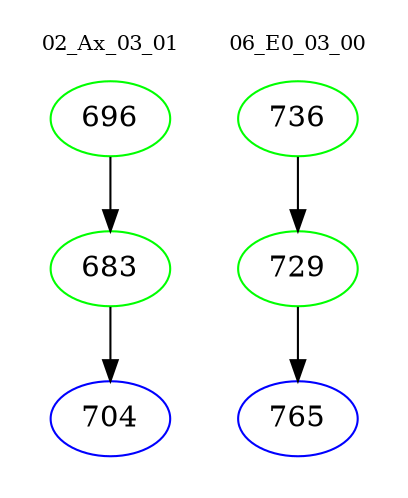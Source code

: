 digraph{
subgraph cluster_0 {
color = white
label = "02_Ax_03_01";
fontsize=10;
T0_696 [label="696", color="green"]
T0_696 -> T0_683 [color="black"]
T0_683 [label="683", color="green"]
T0_683 -> T0_704 [color="black"]
T0_704 [label="704", color="blue"]
}
subgraph cluster_1 {
color = white
label = "06_E0_03_00";
fontsize=10;
T1_736 [label="736", color="green"]
T1_736 -> T1_729 [color="black"]
T1_729 [label="729", color="green"]
T1_729 -> T1_765 [color="black"]
T1_765 [label="765", color="blue"]
}
}
